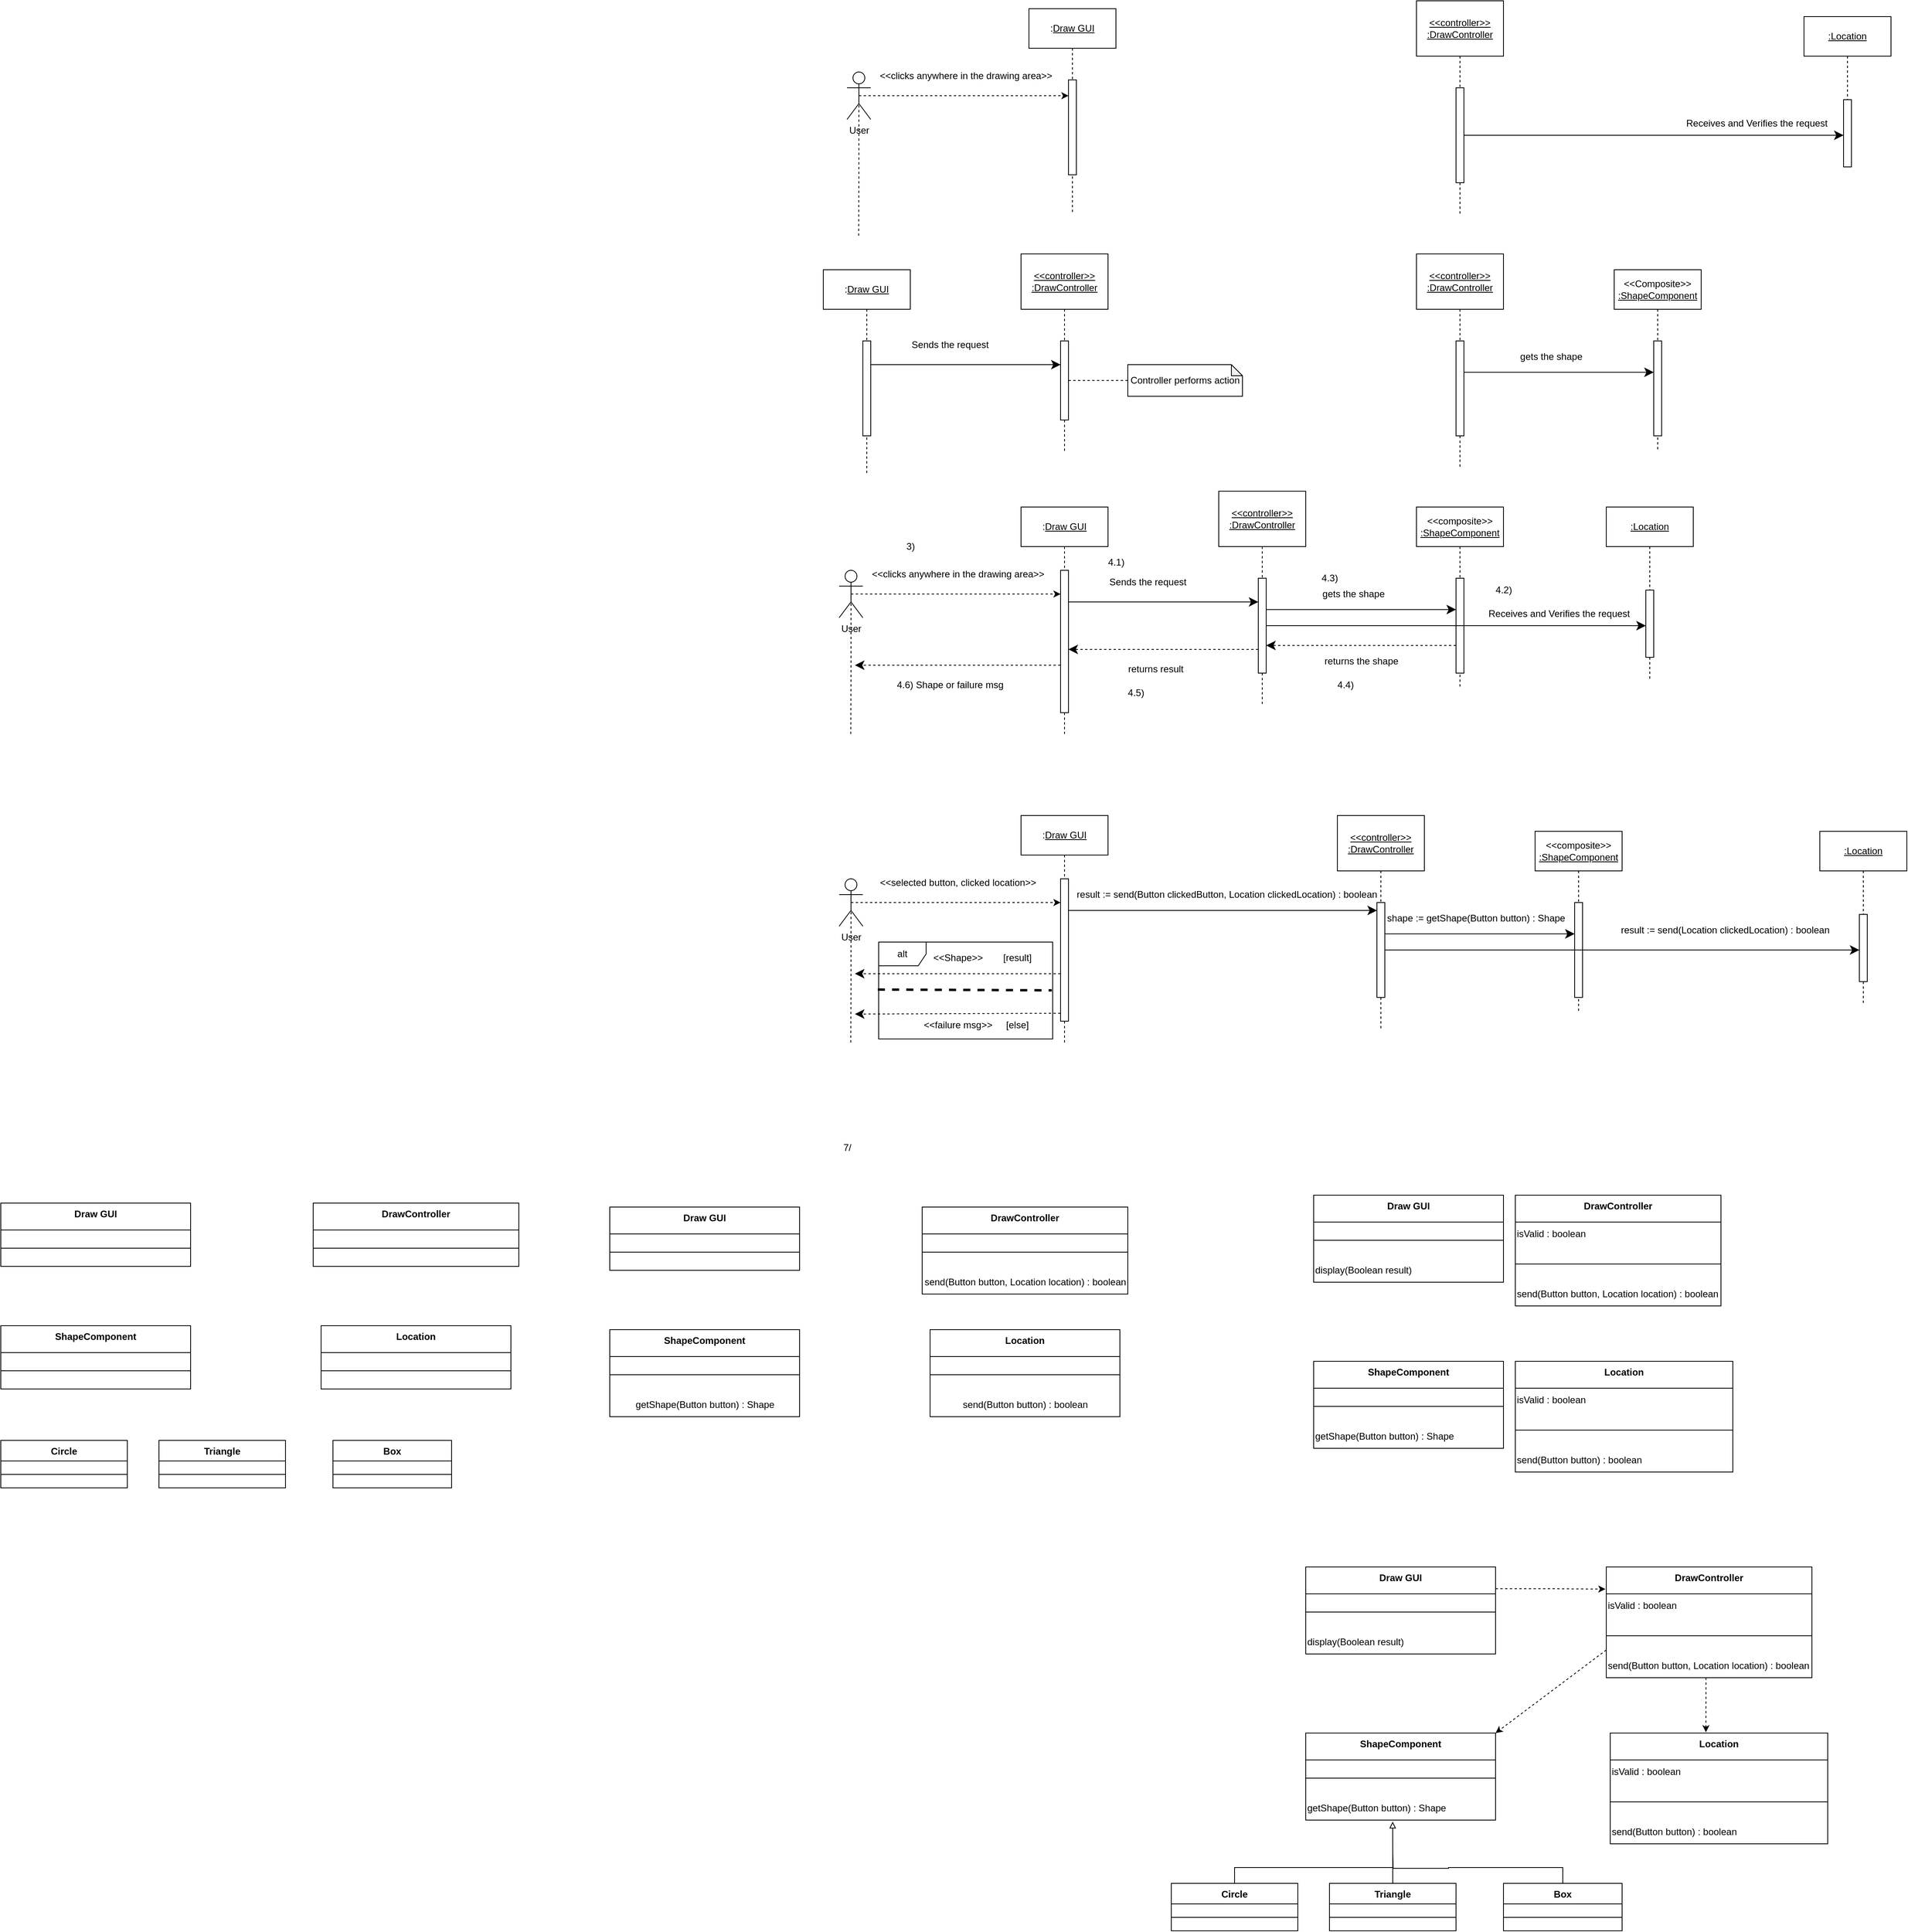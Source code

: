 <mxfile version="21.0.6" type="github">
  <diagram name="Page-1" id="wsJKUjP8j-dlg5KAnwWm">
    <mxGraphModel dx="2942" dy="1765" grid="1" gridSize="10" guides="1" tooltips="1" connect="1" arrows="1" fold="1" page="1" pageScale="1" pageWidth="850" pageHeight="1100" math="0" shadow="0">
      <root>
        <mxCell id="0" />
        <mxCell id="1" parent="0" />
        <mxCell id="RryeAwdu7izT9wX0_0Kk-31" style="edgeStyle=orthogonalEdgeStyle;rounded=0;orthogonalLoop=1;jettySize=auto;html=1;exitX=0.5;exitY=0.5;exitDx=0;exitDy=0;exitPerimeter=0;endArrow=none;endFill=0;dashed=1;" parent="1" source="RryeAwdu7izT9wX0_0Kk-33" edge="1">
          <mxGeometry relative="1" as="geometry">
            <mxPoint x="84.724" y="-120" as="targetPoint" />
          </mxGeometry>
        </mxCell>
        <mxCell id="RryeAwdu7izT9wX0_0Kk-32" style="edgeStyle=orthogonalEdgeStyle;rounded=0;orthogonalLoop=1;jettySize=auto;html=1;exitX=0.5;exitY=0.5;exitDx=0;exitDy=0;exitPerimeter=0;dashed=1;entryX=0;entryY=0.167;entryDx=0;entryDy=0;entryPerimeter=0;" parent="1" source="RryeAwdu7izT9wX0_0Kk-33" target="RryeAwdu7izT9wX0_0Kk-36" edge="1">
          <mxGeometry relative="1" as="geometry">
            <mxPoint x="340" y="-300" as="targetPoint" />
          </mxGeometry>
        </mxCell>
        <mxCell id="RryeAwdu7izT9wX0_0Kk-33" value="User" style="shape=umlActor;verticalLabelPosition=bottom;verticalAlign=top;html=1;fontStyle=0" parent="1" vertex="1">
          <mxGeometry x="70" y="-330" width="30" height="60" as="geometry" />
        </mxCell>
        <mxCell id="RryeAwdu7izT9wX0_0Kk-34" style="edgeStyle=orthogonalEdgeStyle;rounded=0;orthogonalLoop=1;jettySize=auto;html=1;exitX=0.5;exitY=1;exitDx=0;exitDy=0;dashed=1;endArrow=none;endFill=0;" parent="1" source="RryeAwdu7izT9wX0_0Kk-35" edge="1">
          <mxGeometry relative="1" as="geometry">
            <mxPoint x="355" y="-150" as="targetPoint" />
          </mxGeometry>
        </mxCell>
        <mxCell id="RryeAwdu7izT9wX0_0Kk-35" value=":&lt;u&gt;Draw GUI&lt;/u&gt;" style="html=1;whiteSpace=wrap;" parent="1" vertex="1">
          <mxGeometry x="300" y="-410" width="110" height="50" as="geometry" />
        </mxCell>
        <mxCell id="RryeAwdu7izT9wX0_0Kk-36" value="" style="html=1;points=[];perimeter=orthogonalPerimeter;outlineConnect=0;targetShapes=umlLifeline;portConstraint=eastwest;newEdgeStyle={&quot;edgeStyle&quot;:&quot;elbowEdgeStyle&quot;,&quot;elbow&quot;:&quot;vertical&quot;,&quot;curved&quot;:0,&quot;rounded&quot;:0};" parent="1" vertex="1">
          <mxGeometry x="350" y="-320" width="10" height="120" as="geometry" />
        </mxCell>
        <mxCell id="RryeAwdu7izT9wX0_0Kk-37" value="&amp;lt;&amp;lt;clicks anywhere in the drawing area&amp;gt;&amp;gt;" style="text;html=1;align=center;verticalAlign=middle;resizable=0;points=[];autosize=1;strokeColor=none;fillColor=none;" parent="1" vertex="1">
          <mxGeometry x="100" y="-340" width="240" height="30" as="geometry" />
        </mxCell>
        <mxCell id="RryeAwdu7izT9wX0_0Kk-40" style="edgeStyle=orthogonalEdgeStyle;rounded=0;orthogonalLoop=1;jettySize=auto;html=1;exitX=0.5;exitY=1;exitDx=0;exitDy=0;dashed=1;endArrow=none;endFill=0;" parent="1" source="RryeAwdu7izT9wX0_0Kk-41" edge="1">
          <mxGeometry relative="1" as="geometry">
            <mxPoint x="95" y="180" as="targetPoint" />
          </mxGeometry>
        </mxCell>
        <mxCell id="RryeAwdu7izT9wX0_0Kk-41" value=":&lt;u&gt;Draw GUI&lt;/u&gt;" style="html=1;whiteSpace=wrap;" parent="1" vertex="1">
          <mxGeometry x="40" y="-80" width="110" height="50" as="geometry" />
        </mxCell>
        <mxCell id="RryeAwdu7izT9wX0_0Kk-42" value="" style="html=1;points=[];perimeter=orthogonalPerimeter;outlineConnect=0;targetShapes=umlLifeline;portConstraint=eastwest;newEdgeStyle={&quot;edgeStyle&quot;:&quot;elbowEdgeStyle&quot;,&quot;elbow&quot;:&quot;vertical&quot;,&quot;curved&quot;:0,&quot;rounded&quot;:0};" parent="1" vertex="1">
          <mxGeometry x="90" y="10" width="10" height="120" as="geometry" />
        </mxCell>
        <mxCell id="RryeAwdu7izT9wX0_0Kk-43" style="edgeStyle=orthogonalEdgeStyle;rounded=0;orthogonalLoop=1;jettySize=auto;html=1;exitX=0.5;exitY=1;exitDx=0;exitDy=0;endArrow=none;endFill=0;dashed=1;startArrow=none;" parent="1" source="RryeAwdu7izT9wX0_0Kk-46" edge="1">
          <mxGeometry relative="1" as="geometry">
            <mxPoint x="345" y="150" as="targetPoint" />
          </mxGeometry>
        </mxCell>
        <mxCell id="RryeAwdu7izT9wX0_0Kk-44" value="&lt;div&gt;&lt;u&gt;&amp;lt;&amp;lt;controller&amp;gt;&amp;gt;&lt;/u&gt;&lt;/div&gt;&lt;div&gt;&lt;u&gt;:DrawController&lt;/u&gt;&lt;/div&gt;" style="html=1;whiteSpace=wrap;" parent="1" vertex="1">
          <mxGeometry x="290" y="-100" width="110" height="70" as="geometry" />
        </mxCell>
        <mxCell id="RryeAwdu7izT9wX0_0Kk-45" value="" style="edgeStyle=orthogonalEdgeStyle;rounded=0;orthogonalLoop=1;jettySize=auto;html=1;exitX=0.5;exitY=1;exitDx=0;exitDy=0;endArrow=none;endFill=0;dashed=1;" parent="1" source="RryeAwdu7izT9wX0_0Kk-44" target="RryeAwdu7izT9wX0_0Kk-46" edge="1">
          <mxGeometry relative="1" as="geometry">
            <mxPoint x="344.724" y="230" as="targetPoint" />
            <mxPoint x="345" y="-30" as="sourcePoint" />
            <Array as="points">
              <mxPoint x="345" y="20" />
              <mxPoint x="345" y="20" />
            </Array>
          </mxGeometry>
        </mxCell>
        <mxCell id="RryeAwdu7izT9wX0_0Kk-46" value="" style="html=1;points=[];perimeter=orthogonalPerimeter;outlineConnect=0;targetShapes=umlLifeline;portConstraint=eastwest;newEdgeStyle={&quot;edgeStyle&quot;:&quot;elbowEdgeStyle&quot;,&quot;elbow&quot;:&quot;vertical&quot;,&quot;curved&quot;:0,&quot;rounded&quot;:0};" parent="1" vertex="1">
          <mxGeometry x="340" y="10" width="10" height="100" as="geometry" />
        </mxCell>
        <mxCell id="RryeAwdu7izT9wX0_0Kk-47" value="" style="endArrow=classic;endFill=1;endSize=9;html=1;rounded=0;" parent="1" target="RryeAwdu7izT9wX0_0Kk-46" edge="1">
          <mxGeometry width="160" relative="1" as="geometry">
            <mxPoint x="100" y="40" as="sourcePoint" />
            <mxPoint x="330" y="40" as="targetPoint" />
          </mxGeometry>
        </mxCell>
        <mxCell id="RryeAwdu7izT9wX0_0Kk-49" value="Sends the request" style="text;html=1;align=center;verticalAlign=middle;resizable=0;points=[];autosize=1;strokeColor=none;fillColor=none;" parent="1" vertex="1">
          <mxGeometry x="140" width="120" height="30" as="geometry" />
        </mxCell>
        <mxCell id="RryeAwdu7izT9wX0_0Kk-52" style="edgeStyle=orthogonalEdgeStyle;rounded=0;orthogonalLoop=1;jettySize=auto;html=1;exitX=0;exitY=0.5;exitDx=0;exitDy=0;exitPerimeter=0;dashed=1;endArrow=none;endFill=0;" parent="1" source="RryeAwdu7izT9wX0_0Kk-51" target="RryeAwdu7izT9wX0_0Kk-46" edge="1">
          <mxGeometry relative="1" as="geometry" />
        </mxCell>
        <mxCell id="RryeAwdu7izT9wX0_0Kk-51" value="Controller performs action" style="shape=note;whiteSpace=wrap;html=1;backgroundOutline=1;darkOpacity=0.05;size=14;" parent="1" vertex="1">
          <mxGeometry x="425" y="40" width="145" height="40" as="geometry" />
        </mxCell>
        <mxCell id="r_VYVjSOU9-9LMy6m4NT-20" style="edgeStyle=orthogonalEdgeStyle;rounded=0;orthogonalLoop=1;jettySize=auto;html=1;exitX=0.5;exitY=0.5;exitDx=0;exitDy=0;exitPerimeter=0;endArrow=none;endFill=0;dashed=1;" parent="1" source="r_VYVjSOU9-9LMy6m4NT-23" edge="1">
          <mxGeometry relative="1" as="geometry">
            <mxPoint x="74.724" y="900" as="targetPoint" />
          </mxGeometry>
        </mxCell>
        <mxCell id="r_VYVjSOU9-9LMy6m4NT-21" style="edgeStyle=orthogonalEdgeStyle;rounded=0;orthogonalLoop=1;jettySize=auto;html=1;exitX=0.5;exitY=1;exitDx=0;exitDy=0;endArrow=none;endFill=0;dashed=1;" parent="1" edge="1">
          <mxGeometry relative="1" as="geometry">
            <mxPoint x="995" y="860" as="targetPoint" />
            <mxPoint x="995" y="680" as="sourcePoint" />
          </mxGeometry>
        </mxCell>
        <mxCell id="r_VYVjSOU9-9LMy6m4NT-22" style="edgeStyle=orthogonalEdgeStyle;rounded=0;orthogonalLoop=1;jettySize=auto;html=1;exitX=0.5;exitY=0.5;exitDx=0;exitDy=0;exitPerimeter=0;dashed=1;" parent="1" source="r_VYVjSOU9-9LMy6m4NT-23" target="r_VYVjSOU9-9LMy6m4NT-26" edge="1">
          <mxGeometry relative="1" as="geometry">
            <mxPoint x="330" y="720" as="targetPoint" />
            <Array as="points">
              <mxPoint x="270" y="720" />
              <mxPoint x="270" y="720" />
            </Array>
          </mxGeometry>
        </mxCell>
        <mxCell id="r_VYVjSOU9-9LMy6m4NT-23" value="User" style="shape=umlActor;verticalLabelPosition=bottom;verticalAlign=top;html=1;fontStyle=0" parent="1" vertex="1">
          <mxGeometry x="60" y="690" width="30" height="60" as="geometry" />
        </mxCell>
        <mxCell id="r_VYVjSOU9-9LMy6m4NT-24" style="edgeStyle=orthogonalEdgeStyle;rounded=0;orthogonalLoop=1;jettySize=auto;html=1;exitX=0.5;exitY=1;exitDx=0;exitDy=0;dashed=1;endArrow=none;endFill=0;" parent="1" source="r_VYVjSOU9-9LMy6m4NT-25" edge="1">
          <mxGeometry relative="1" as="geometry">
            <mxPoint x="345" y="900" as="targetPoint" />
          </mxGeometry>
        </mxCell>
        <mxCell id="r_VYVjSOU9-9LMy6m4NT-25" value=":&lt;u&gt;Draw GUI&lt;/u&gt;" style="html=1;whiteSpace=wrap;" parent="1" vertex="1">
          <mxGeometry x="290" y="610" width="110" height="50" as="geometry" />
        </mxCell>
        <mxCell id="r_VYVjSOU9-9LMy6m4NT-26" value="" style="html=1;points=[];perimeter=orthogonalPerimeter;outlineConnect=0;targetShapes=umlLifeline;portConstraint=eastwest;newEdgeStyle={&quot;edgeStyle&quot;:&quot;elbowEdgeStyle&quot;,&quot;elbow&quot;:&quot;vertical&quot;,&quot;curved&quot;:0,&quot;rounded&quot;:0};" parent="1" vertex="1">
          <mxGeometry x="340" y="690" width="10" height="180" as="geometry" />
        </mxCell>
        <mxCell id="r_VYVjSOU9-9LMy6m4NT-27" value="" style="html=1;points=[];perimeter=orthogonalPerimeter;outlineConnect=0;targetShapes=umlLifeline;portConstraint=eastwest;newEdgeStyle={&quot;edgeStyle&quot;:&quot;elbowEdgeStyle&quot;,&quot;elbow&quot;:&quot;vertical&quot;,&quot;curved&quot;:0,&quot;rounded&quot;:0};" parent="1" vertex="1">
          <mxGeometry x="990" y="720" width="10" height="120" as="geometry" />
        </mxCell>
        <mxCell id="r_VYVjSOU9-9LMy6m4NT-28" value="&amp;lt;&amp;lt;selected button, clicked location&amp;gt;&amp;gt;" style="text;html=1;align=center;verticalAlign=middle;resizable=0;points=[];autosize=1;strokeColor=none;fillColor=none;" parent="1" vertex="1">
          <mxGeometry x="100" y="680" width="220" height="30" as="geometry" />
        </mxCell>
        <mxCell id="r_VYVjSOU9-9LMy6m4NT-29" style="edgeStyle=orthogonalEdgeStyle;rounded=0;orthogonalLoop=1;jettySize=auto;html=1;exitX=0.5;exitY=1;exitDx=0;exitDy=0;endArrow=none;endFill=0;dashed=1;startArrow=none;" parent="1" source="r_VYVjSOU9-9LMy6m4NT-33" edge="1">
          <mxGeometry relative="1" as="geometry">
            <mxPoint x="745" y="880" as="targetPoint" />
          </mxGeometry>
        </mxCell>
        <mxCell id="r_VYVjSOU9-9LMy6m4NT-30" value="&lt;div&gt;&lt;u&gt;&amp;lt;&amp;lt;controller&amp;gt;&amp;gt;&lt;/u&gt;&lt;/div&gt;&lt;div&gt;&lt;u&gt;:DrawController&lt;/u&gt;&lt;/div&gt;" style="html=1;whiteSpace=wrap;" parent="1" vertex="1">
          <mxGeometry x="690" y="610" width="110" height="70" as="geometry" />
        </mxCell>
        <mxCell id="r_VYVjSOU9-9LMy6m4NT-32" value="" style="edgeStyle=orthogonalEdgeStyle;rounded=0;orthogonalLoop=1;jettySize=auto;html=1;exitX=0.5;exitY=1;exitDx=0;exitDy=0;endArrow=none;endFill=0;dashed=1;" parent="1" source="r_VYVjSOU9-9LMy6m4NT-30" target="r_VYVjSOU9-9LMy6m4NT-33" edge="1">
          <mxGeometry relative="1" as="geometry">
            <mxPoint x="744.724" y="940" as="targetPoint" />
            <mxPoint x="745" y="680" as="sourcePoint" />
            <Array as="points">
              <mxPoint x="745" y="730" />
              <mxPoint x="745" y="730" />
            </Array>
          </mxGeometry>
        </mxCell>
        <mxCell id="r_VYVjSOU9-9LMy6m4NT-33" value="" style="html=1;points=[];perimeter=orthogonalPerimeter;outlineConnect=0;targetShapes=umlLifeline;portConstraint=eastwest;newEdgeStyle={&quot;edgeStyle&quot;:&quot;elbowEdgeStyle&quot;,&quot;elbow&quot;:&quot;vertical&quot;,&quot;curved&quot;:0,&quot;rounded&quot;:0};" parent="1" vertex="1">
          <mxGeometry x="740" y="720" width="10" height="120" as="geometry" />
        </mxCell>
        <mxCell id="r_VYVjSOU9-9LMy6m4NT-34" value="" style="endArrow=classic;endFill=1;endSize=9;html=1;rounded=0;" parent="1" target="r_VYVjSOU9-9LMy6m4NT-33" edge="1">
          <mxGeometry width="160" relative="1" as="geometry">
            <mxPoint x="350" y="730" as="sourcePoint" />
            <mxPoint x="580" y="730" as="targetPoint" />
          </mxGeometry>
        </mxCell>
        <mxCell id="r_VYVjSOU9-9LMy6m4NT-35" value="" style="endArrow=classic;endFill=1;endSize=9;html=1;rounded=0;" parent="1" edge="1">
          <mxGeometry width="160" relative="1" as="geometry">
            <mxPoint x="750" y="759.66" as="sourcePoint" />
            <mxPoint x="990" y="759.66" as="targetPoint" />
          </mxGeometry>
        </mxCell>
        <mxCell id="r_VYVjSOU9-9LMy6m4NT-38" value="" style="endArrow=classic;endFill=1;endSize=9;html=1;rounded=0;dashed=1;" parent="1" source="r_VYVjSOU9-9LMy6m4NT-26" edge="1">
          <mxGeometry width="160" relative="1" as="geometry">
            <mxPoint x="320" y="810" as="sourcePoint" />
            <mxPoint x="80" y="810" as="targetPoint" />
          </mxGeometry>
        </mxCell>
        <mxCell id="r_VYVjSOU9-9LMy6m4NT-52" style="edgeStyle=orthogonalEdgeStyle;rounded=0;orthogonalLoop=1;jettySize=auto;html=1;exitX=0.5;exitY=1;exitDx=0;exitDy=0;dashed=1;endArrow=none;endFill=0;startArrow=none;" parent="1" source="r_VYVjSOU9-9LMy6m4NT-53" edge="1">
          <mxGeometry relative="1" as="geometry">
            <mxPoint x="1355" y="850" as="targetPoint" />
          </mxGeometry>
        </mxCell>
        <mxCell id="r_VYVjSOU9-9LMy6m4NT-51" value="&lt;u&gt;:Location&lt;/u&gt;" style="html=1;whiteSpace=wrap;" parent="1" vertex="1">
          <mxGeometry x="1300" y="630" width="110" height="50" as="geometry" />
        </mxCell>
        <mxCell id="r_VYVjSOU9-9LMy6m4NT-54" value="" style="edgeStyle=orthogonalEdgeStyle;rounded=0;orthogonalLoop=1;jettySize=auto;html=1;exitX=0.5;exitY=1;exitDx=0;exitDy=0;dashed=1;endArrow=none;endFill=0;" parent="1" source="r_VYVjSOU9-9LMy6m4NT-51" target="r_VYVjSOU9-9LMy6m4NT-53" edge="1">
          <mxGeometry relative="1" as="geometry">
            <mxPoint x="1355" y="830" as="targetPoint" />
            <mxPoint x="1355" y="680" as="sourcePoint" />
            <Array as="points">
              <mxPoint x="1355" y="800" />
            </Array>
          </mxGeometry>
        </mxCell>
        <mxCell id="r_VYVjSOU9-9LMy6m4NT-53" value="" style="html=1;points=[];perimeter=orthogonalPerimeter;outlineConnect=0;targetShapes=umlLifeline;portConstraint=eastwest;newEdgeStyle={&quot;edgeStyle&quot;:&quot;elbowEdgeStyle&quot;,&quot;elbow&quot;:&quot;vertical&quot;,&quot;curved&quot;:0,&quot;rounded&quot;:0};" parent="1" vertex="1">
          <mxGeometry x="1350" y="735" width="10" height="85" as="geometry" />
        </mxCell>
        <mxCell id="r_VYVjSOU9-9LMy6m4NT-55" value="" style="endArrow=classic;endFill=1;endSize=9;html=1;rounded=0;" parent="1" target="r_VYVjSOU9-9LMy6m4NT-53" edge="1">
          <mxGeometry width="160" relative="1" as="geometry">
            <mxPoint x="750" y="780.0" as="sourcePoint" />
            <mxPoint x="990" y="780.0" as="targetPoint" />
          </mxGeometry>
        </mxCell>
        <mxCell id="r_VYVjSOU9-9LMy6m4NT-58" value="alt" style="shape=umlFrame;whiteSpace=wrap;html=1;pointerEvents=0;" parent="1" vertex="1">
          <mxGeometry x="110" y="770" width="220" height="122.5" as="geometry" />
        </mxCell>
        <mxCell id="r_VYVjSOU9-9LMy6m4NT-59" value="" style="endArrow=none;dashed=1;endFill=0;endSize=12;html=1;rounded=0;strokeWidth=3;entryX=0.995;entryY=0.498;entryDx=0;entryDy=0;entryPerimeter=0;exitX=-0.005;exitY=0.49;exitDx=0;exitDy=0;exitPerimeter=0;edgeStyle=orthogonalEdgeStyle;" parent="1" source="r_VYVjSOU9-9LMy6m4NT-58" target="r_VYVjSOU9-9LMy6m4NT-58" edge="1">
          <mxGeometry width="160" relative="1" as="geometry">
            <mxPoint x="110" y="837.5" as="sourcePoint" />
            <mxPoint x="270" y="837.5" as="targetPoint" />
          </mxGeometry>
        </mxCell>
        <mxCell id="r_VYVjSOU9-9LMy6m4NT-63" value="&amp;lt;&amp;lt;composite&amp;gt;&amp;gt;&lt;br&gt;&lt;div&gt;&lt;u&gt;:ShapeComponent&lt;/u&gt;&lt;/div&gt;" style="html=1;whiteSpace=wrap;" parent="1" vertex="1">
          <mxGeometry x="940" y="630" width="110" height="50" as="geometry" />
        </mxCell>
        <mxCell id="r_VYVjSOU9-9LMy6m4NT-64" style="edgeStyle=orthogonalEdgeStyle;rounded=0;orthogonalLoop=1;jettySize=auto;html=1;exitX=0.5;exitY=1;exitDx=0;exitDy=0;endArrow=none;endFill=0;dashed=1;startArrow=none;" parent="1" source="r_VYVjSOU9-9LMy6m4NT-67" edge="1">
          <mxGeometry relative="1" as="geometry">
            <mxPoint x="845" y="-150" as="targetPoint" />
          </mxGeometry>
        </mxCell>
        <mxCell id="r_VYVjSOU9-9LMy6m4NT-65" value="&lt;div&gt;&lt;u&gt;&amp;lt;&amp;lt;controller&amp;gt;&amp;gt;&lt;/u&gt;&lt;/div&gt;&lt;div&gt;&lt;u&gt;:DrawController&lt;/u&gt;&lt;/div&gt;" style="html=1;whiteSpace=wrap;" parent="1" vertex="1">
          <mxGeometry x="790" y="-420" width="110" height="70" as="geometry" />
        </mxCell>
        <mxCell id="r_VYVjSOU9-9LMy6m4NT-66" value="" style="edgeStyle=orthogonalEdgeStyle;rounded=0;orthogonalLoop=1;jettySize=auto;html=1;exitX=0.5;exitY=1;exitDx=0;exitDy=0;endArrow=none;endFill=0;dashed=1;" parent="1" source="r_VYVjSOU9-9LMy6m4NT-65" target="r_VYVjSOU9-9LMy6m4NT-67" edge="1">
          <mxGeometry relative="1" as="geometry">
            <mxPoint x="844.724" y="-90" as="targetPoint" />
            <mxPoint x="845" y="-350" as="sourcePoint" />
            <Array as="points">
              <mxPoint x="845" y="-300" />
              <mxPoint x="845" y="-300" />
            </Array>
          </mxGeometry>
        </mxCell>
        <mxCell id="r_VYVjSOU9-9LMy6m4NT-67" value="" style="html=1;points=[];perimeter=orthogonalPerimeter;outlineConnect=0;targetShapes=umlLifeline;portConstraint=eastwest;newEdgeStyle={&quot;edgeStyle&quot;:&quot;elbowEdgeStyle&quot;,&quot;elbow&quot;:&quot;vertical&quot;,&quot;curved&quot;:0,&quot;rounded&quot;:0};" parent="1" vertex="1">
          <mxGeometry x="840" y="-310" width="10" height="120" as="geometry" />
        </mxCell>
        <mxCell id="r_VYVjSOU9-9LMy6m4NT-68" value="&lt;u&gt;:Location&lt;/u&gt;" style="html=1;whiteSpace=wrap;" parent="1" vertex="1">
          <mxGeometry x="1280" y="-400" width="110" height="50" as="geometry" />
        </mxCell>
        <mxCell id="r_VYVjSOU9-9LMy6m4NT-69" value="" style="edgeStyle=orthogonalEdgeStyle;rounded=0;orthogonalLoop=1;jettySize=auto;html=1;exitX=0.5;exitY=1;exitDx=0;exitDy=0;dashed=1;endArrow=none;endFill=0;" parent="1" source="r_VYVjSOU9-9LMy6m4NT-68" target="r_VYVjSOU9-9LMy6m4NT-70" edge="1">
          <mxGeometry relative="1" as="geometry">
            <mxPoint x="1335" y="-200" as="targetPoint" />
            <mxPoint x="1335" y="-350" as="sourcePoint" />
            <Array as="points">
              <mxPoint x="1335" y="-230" />
            </Array>
          </mxGeometry>
        </mxCell>
        <mxCell id="r_VYVjSOU9-9LMy6m4NT-70" value="" style="html=1;points=[];perimeter=orthogonalPerimeter;outlineConnect=0;targetShapes=umlLifeline;portConstraint=eastwest;newEdgeStyle={&quot;edgeStyle&quot;:&quot;elbowEdgeStyle&quot;,&quot;elbow&quot;:&quot;vertical&quot;,&quot;curved&quot;:0,&quot;rounded&quot;:0};" parent="1" vertex="1">
          <mxGeometry x="1330" y="-295" width="10" height="85" as="geometry" />
        </mxCell>
        <mxCell id="r_VYVjSOU9-9LMy6m4NT-71" value="" style="endArrow=classic;endFill=1;endSize=9;html=1;rounded=0;" parent="1" target="r_VYVjSOU9-9LMy6m4NT-70" edge="1">
          <mxGeometry width="160" relative="1" as="geometry">
            <mxPoint x="850" y="-250.0" as="sourcePoint" />
            <mxPoint x="1090" y="-250.0" as="targetPoint" />
          </mxGeometry>
        </mxCell>
        <mxCell id="r_VYVjSOU9-9LMy6m4NT-72" value="Receives and Verifies the request" style="text;html=1;align=center;verticalAlign=middle;resizable=0;points=[];autosize=1;strokeColor=none;fillColor=none;" parent="1" vertex="1">
          <mxGeometry x="1120" y="-280" width="200" height="30" as="geometry" />
        </mxCell>
        <mxCell id="r_VYVjSOU9-9LMy6m4NT-75" style="edgeStyle=orthogonalEdgeStyle;rounded=0;orthogonalLoop=1;jettySize=auto;html=1;exitX=0.5;exitY=1;exitDx=0;exitDy=0;endArrow=none;endFill=0;dashed=1;" parent="1" edge="1">
          <mxGeometry relative="1" as="geometry">
            <mxPoint x="1095" y="150" as="targetPoint" />
            <mxPoint x="1095" y="-30" as="sourcePoint" />
          </mxGeometry>
        </mxCell>
        <mxCell id="r_VYVjSOU9-9LMy6m4NT-76" value="" style="html=1;points=[];perimeter=orthogonalPerimeter;outlineConnect=0;targetShapes=umlLifeline;portConstraint=eastwest;newEdgeStyle={&quot;edgeStyle&quot;:&quot;elbowEdgeStyle&quot;,&quot;elbow&quot;:&quot;vertical&quot;,&quot;curved&quot;:0,&quot;rounded&quot;:0};" parent="1" vertex="1">
          <mxGeometry x="1090" y="10" width="10" height="120" as="geometry" />
        </mxCell>
        <mxCell id="r_VYVjSOU9-9LMy6m4NT-77" style="edgeStyle=orthogonalEdgeStyle;rounded=0;orthogonalLoop=1;jettySize=auto;html=1;exitX=0.5;exitY=1;exitDx=0;exitDy=0;endArrow=none;endFill=0;dashed=1;startArrow=none;" parent="1" source="r_VYVjSOU9-9LMy6m4NT-80" edge="1">
          <mxGeometry relative="1" as="geometry">
            <mxPoint x="845" y="170" as="targetPoint" />
          </mxGeometry>
        </mxCell>
        <mxCell id="r_VYVjSOU9-9LMy6m4NT-78" value="&lt;div&gt;&lt;u&gt;&amp;lt;&amp;lt;controller&amp;gt;&amp;gt;&lt;/u&gt;&lt;/div&gt;&lt;div&gt;&lt;u&gt;:DrawController&lt;/u&gt;&lt;/div&gt;" style="html=1;whiteSpace=wrap;" parent="1" vertex="1">
          <mxGeometry x="790" y="-100" width="110" height="70" as="geometry" />
        </mxCell>
        <mxCell id="r_VYVjSOU9-9LMy6m4NT-79" value="" style="edgeStyle=orthogonalEdgeStyle;rounded=0;orthogonalLoop=1;jettySize=auto;html=1;exitX=0.5;exitY=1;exitDx=0;exitDy=0;endArrow=none;endFill=0;dashed=1;" parent="1" source="r_VYVjSOU9-9LMy6m4NT-78" target="r_VYVjSOU9-9LMy6m4NT-80" edge="1">
          <mxGeometry relative="1" as="geometry">
            <mxPoint x="844.724" y="230" as="targetPoint" />
            <mxPoint x="845" y="-30" as="sourcePoint" />
            <Array as="points">
              <mxPoint x="845" y="20" />
              <mxPoint x="845" y="20" />
            </Array>
          </mxGeometry>
        </mxCell>
        <mxCell id="r_VYVjSOU9-9LMy6m4NT-80" value="" style="html=1;points=[];perimeter=orthogonalPerimeter;outlineConnect=0;targetShapes=umlLifeline;portConstraint=eastwest;newEdgeStyle={&quot;edgeStyle&quot;:&quot;elbowEdgeStyle&quot;,&quot;elbow&quot;:&quot;vertical&quot;,&quot;curved&quot;:0,&quot;rounded&quot;:0};" parent="1" vertex="1">
          <mxGeometry x="840" y="10" width="10" height="120" as="geometry" />
        </mxCell>
        <mxCell id="r_VYVjSOU9-9LMy6m4NT-81" value="" style="endArrow=classic;endFill=1;endSize=9;html=1;rounded=0;" parent="1" edge="1">
          <mxGeometry width="160" relative="1" as="geometry">
            <mxPoint x="850" y="49.66" as="sourcePoint" />
            <mxPoint x="1090" y="49.66" as="targetPoint" />
          </mxGeometry>
        </mxCell>
        <mxCell id="r_VYVjSOU9-9LMy6m4NT-82" value="gets the shape" style="text;html=1;align=center;verticalAlign=middle;resizable=0;points=[];autosize=1;strokeColor=none;fillColor=none;" parent="1" vertex="1">
          <mxGeometry x="910" y="15" width="100" height="30" as="geometry" />
        </mxCell>
        <mxCell id="r_VYVjSOU9-9LMy6m4NT-83" value="&amp;lt;&amp;lt;Composite&amp;gt;&amp;gt;&lt;br&gt;&lt;div&gt;&lt;u&gt;:ShapeComponent&lt;/u&gt;&lt;/div&gt;" style="html=1;whiteSpace=wrap;" parent="1" vertex="1">
          <mxGeometry x="1040" y="-80" width="110" height="50" as="geometry" />
        </mxCell>
        <mxCell id="r_VYVjSOU9-9LMy6m4NT-84" value="" style="endArrow=classic;endFill=1;endSize=9;html=1;rounded=0;dashed=1;" parent="1" edge="1">
          <mxGeometry width="160" relative="1" as="geometry">
            <mxPoint x="340" y="860" as="sourcePoint" />
            <mxPoint x="80" y="861" as="targetPoint" />
          </mxGeometry>
        </mxCell>
        <mxCell id="r_VYVjSOU9-9LMy6m4NT-85" value="&amp;lt;&amp;lt;Shape&amp;gt;&amp;gt;" style="text;html=1;align=center;verticalAlign=middle;resizable=0;points=[];autosize=1;strokeColor=none;fillColor=none;" parent="1" vertex="1">
          <mxGeometry x="165" y="775" width="90" height="30" as="geometry" />
        </mxCell>
        <mxCell id="r_VYVjSOU9-9LMy6m4NT-86" value="&amp;lt;&amp;lt;failure msg&amp;gt;&amp;gt;" style="text;html=1;align=center;verticalAlign=middle;resizable=0;points=[];autosize=1;strokeColor=none;fillColor=none;" parent="1" vertex="1">
          <mxGeometry x="155" y="860" width="110" height="30" as="geometry" />
        </mxCell>
        <mxCell id="r_VYVjSOU9-9LMy6m4NT-87" style="edgeStyle=orthogonalEdgeStyle;rounded=0;orthogonalLoop=1;jettySize=auto;html=1;exitX=0.5;exitY=0.5;exitDx=0;exitDy=0;exitPerimeter=0;endArrow=none;endFill=0;dashed=1;" parent="1" source="r_VYVjSOU9-9LMy6m4NT-90" edge="1">
          <mxGeometry relative="1" as="geometry">
            <mxPoint x="74.724" y="510" as="targetPoint" />
          </mxGeometry>
        </mxCell>
        <mxCell id="r_VYVjSOU9-9LMy6m4NT-88" style="edgeStyle=orthogonalEdgeStyle;rounded=0;orthogonalLoop=1;jettySize=auto;html=1;exitX=0.5;exitY=1;exitDx=0;exitDy=0;endArrow=none;endFill=0;dashed=1;" parent="1" edge="1">
          <mxGeometry relative="1" as="geometry">
            <mxPoint x="845" y="450" as="targetPoint" />
            <mxPoint x="845" y="270" as="sourcePoint" />
          </mxGeometry>
        </mxCell>
        <mxCell id="r_VYVjSOU9-9LMy6m4NT-89" style="edgeStyle=orthogonalEdgeStyle;rounded=0;orthogonalLoop=1;jettySize=auto;html=1;exitX=0.5;exitY=0.5;exitDx=0;exitDy=0;exitPerimeter=0;dashed=1;" parent="1" source="r_VYVjSOU9-9LMy6m4NT-90" target="r_VYVjSOU9-9LMy6m4NT-93" edge="1">
          <mxGeometry relative="1" as="geometry">
            <mxPoint x="330" y="330" as="targetPoint" />
            <Array as="points">
              <mxPoint x="270" y="330" />
              <mxPoint x="270" y="330" />
            </Array>
          </mxGeometry>
        </mxCell>
        <mxCell id="r_VYVjSOU9-9LMy6m4NT-90" value="User" style="shape=umlActor;verticalLabelPosition=bottom;verticalAlign=top;html=1;fontStyle=0" parent="1" vertex="1">
          <mxGeometry x="60" y="300" width="30" height="60" as="geometry" />
        </mxCell>
        <mxCell id="r_VYVjSOU9-9LMy6m4NT-91" style="edgeStyle=orthogonalEdgeStyle;rounded=0;orthogonalLoop=1;jettySize=auto;html=1;exitX=0.5;exitY=1;exitDx=0;exitDy=0;dashed=1;endArrow=none;endFill=0;" parent="1" source="r_VYVjSOU9-9LMy6m4NT-92" edge="1">
          <mxGeometry relative="1" as="geometry">
            <mxPoint x="345" y="510" as="targetPoint" />
          </mxGeometry>
        </mxCell>
        <mxCell id="r_VYVjSOU9-9LMy6m4NT-92" value=":&lt;u&gt;Draw GUI&lt;/u&gt;" style="html=1;whiteSpace=wrap;" parent="1" vertex="1">
          <mxGeometry x="290" y="220" width="110" height="50" as="geometry" />
        </mxCell>
        <mxCell id="r_VYVjSOU9-9LMy6m4NT-93" value="" style="html=1;points=[];perimeter=orthogonalPerimeter;outlineConnect=0;targetShapes=umlLifeline;portConstraint=eastwest;newEdgeStyle={&quot;edgeStyle&quot;:&quot;elbowEdgeStyle&quot;,&quot;elbow&quot;:&quot;vertical&quot;,&quot;curved&quot;:0,&quot;rounded&quot;:0};" parent="1" vertex="1">
          <mxGeometry x="340" y="300" width="10" height="180" as="geometry" />
        </mxCell>
        <mxCell id="r_VYVjSOU9-9LMy6m4NT-94" value="" style="html=1;points=[];perimeter=orthogonalPerimeter;outlineConnect=0;targetShapes=umlLifeline;portConstraint=eastwest;newEdgeStyle={&quot;edgeStyle&quot;:&quot;elbowEdgeStyle&quot;,&quot;elbow&quot;:&quot;vertical&quot;,&quot;curved&quot;:0,&quot;rounded&quot;:0};" parent="1" vertex="1">
          <mxGeometry x="840" y="310" width="10" height="120" as="geometry" />
        </mxCell>
        <mxCell id="r_VYVjSOU9-9LMy6m4NT-95" value="&amp;lt;&amp;lt;clicks anywhere in the drawing area&amp;gt;&amp;gt;" style="text;html=1;align=center;verticalAlign=middle;resizable=0;points=[];autosize=1;strokeColor=none;fillColor=none;" parent="1" vertex="1">
          <mxGeometry x="90" y="290" width="240" height="30" as="geometry" />
        </mxCell>
        <mxCell id="r_VYVjSOU9-9LMy6m4NT-96" style="edgeStyle=orthogonalEdgeStyle;rounded=0;orthogonalLoop=1;jettySize=auto;html=1;exitX=0.5;exitY=1;exitDx=0;exitDy=0;endArrow=none;endFill=0;dashed=1;startArrow=none;" parent="1" source="r_VYVjSOU9-9LMy6m4NT-99" edge="1">
          <mxGeometry relative="1" as="geometry">
            <mxPoint x="595" y="470" as="targetPoint" />
          </mxGeometry>
        </mxCell>
        <mxCell id="r_VYVjSOU9-9LMy6m4NT-97" value="&lt;div&gt;&lt;u&gt;&amp;lt;&amp;lt;controller&amp;gt;&amp;gt;&lt;/u&gt;&lt;/div&gt;&lt;div&gt;&lt;u&gt;:DrawController&lt;/u&gt;&lt;/div&gt;" style="html=1;whiteSpace=wrap;" parent="1" vertex="1">
          <mxGeometry x="540" y="200" width="110" height="70" as="geometry" />
        </mxCell>
        <mxCell id="r_VYVjSOU9-9LMy6m4NT-98" value="" style="edgeStyle=orthogonalEdgeStyle;rounded=0;orthogonalLoop=1;jettySize=auto;html=1;exitX=0.5;exitY=1;exitDx=0;exitDy=0;endArrow=none;endFill=0;dashed=1;" parent="1" source="r_VYVjSOU9-9LMy6m4NT-97" target="r_VYVjSOU9-9LMy6m4NT-99" edge="1">
          <mxGeometry relative="1" as="geometry">
            <mxPoint x="594.724" y="530" as="targetPoint" />
            <mxPoint x="595" y="270" as="sourcePoint" />
            <Array as="points">
              <mxPoint x="595" y="320" />
              <mxPoint x="595" y="320" />
            </Array>
          </mxGeometry>
        </mxCell>
        <mxCell id="r_VYVjSOU9-9LMy6m4NT-99" value="" style="html=1;points=[];perimeter=orthogonalPerimeter;outlineConnect=0;targetShapes=umlLifeline;portConstraint=eastwest;newEdgeStyle={&quot;edgeStyle&quot;:&quot;elbowEdgeStyle&quot;,&quot;elbow&quot;:&quot;vertical&quot;,&quot;curved&quot;:0,&quot;rounded&quot;:0};" parent="1" vertex="1">
          <mxGeometry x="590" y="310" width="10" height="120" as="geometry" />
        </mxCell>
        <mxCell id="r_VYVjSOU9-9LMy6m4NT-100" value="" style="endArrow=classic;endFill=1;endSize=9;html=1;rounded=0;" parent="1" target="r_VYVjSOU9-9LMy6m4NT-99" edge="1">
          <mxGeometry width="160" relative="1" as="geometry">
            <mxPoint x="350" y="340" as="sourcePoint" />
            <mxPoint x="580" y="340" as="targetPoint" />
          </mxGeometry>
        </mxCell>
        <mxCell id="r_VYVjSOU9-9LMy6m4NT-101" value="" style="endArrow=classic;endFill=1;endSize=9;html=1;rounded=0;" parent="1" edge="1">
          <mxGeometry width="160" relative="1" as="geometry">
            <mxPoint x="600" y="349.66" as="sourcePoint" />
            <mxPoint x="840" y="349.66" as="targetPoint" />
          </mxGeometry>
        </mxCell>
        <mxCell id="r_VYVjSOU9-9LMy6m4NT-102" value="" style="endArrow=classic;endFill=1;endSize=9;html=1;rounded=0;dashed=1;" parent="1" edge="1">
          <mxGeometry width="160" relative="1" as="geometry">
            <mxPoint x="840" y="395" as="sourcePoint" />
            <mxPoint x="600" y="395" as="targetPoint" />
          </mxGeometry>
        </mxCell>
        <mxCell id="r_VYVjSOU9-9LMy6m4NT-103" value="" style="endArrow=classic;endFill=1;endSize=9;html=1;rounded=0;dashed=1;" parent="1" edge="1">
          <mxGeometry width="160" relative="1" as="geometry">
            <mxPoint x="590" y="400" as="sourcePoint" />
            <mxPoint x="350" y="400" as="targetPoint" />
          </mxGeometry>
        </mxCell>
        <mxCell id="r_VYVjSOU9-9LMy6m4NT-104" value="" style="endArrow=classic;endFill=1;endSize=9;html=1;rounded=0;dashed=1;" parent="1" source="r_VYVjSOU9-9LMy6m4NT-93" edge="1">
          <mxGeometry width="160" relative="1" as="geometry">
            <mxPoint x="320" y="420" as="sourcePoint" />
            <mxPoint x="80" y="420" as="targetPoint" />
          </mxGeometry>
        </mxCell>
        <mxCell id="r_VYVjSOU9-9LMy6m4NT-105" value="Sends the request" style="text;html=1;align=center;verticalAlign=middle;resizable=0;points=[];autosize=1;strokeColor=none;fillColor=none;" parent="1" vertex="1">
          <mxGeometry x="390" y="300" width="120" height="30" as="geometry" />
        </mxCell>
        <mxCell id="r_VYVjSOU9-9LMy6m4NT-106" value="gets the shape" style="text;html=1;align=center;verticalAlign=middle;resizable=0;points=[];autosize=1;strokeColor=none;fillColor=none;" parent="1" vertex="1">
          <mxGeometry x="660" y="315" width="100" height="30" as="geometry" />
        </mxCell>
        <mxCell id="r_VYVjSOU9-9LMy6m4NT-107" value="returns the shape" style="text;html=1;align=center;verticalAlign=middle;resizable=0;points=[];autosize=1;strokeColor=none;fillColor=none;" parent="1" vertex="1">
          <mxGeometry x="660" y="400" width="120" height="30" as="geometry" />
        </mxCell>
        <mxCell id="r_VYVjSOU9-9LMy6m4NT-108" value="returns result" style="text;html=1;align=center;verticalAlign=middle;resizable=0;points=[];autosize=1;strokeColor=none;fillColor=none;" parent="1" vertex="1">
          <mxGeometry x="415" y="410" width="90" height="30" as="geometry" />
        </mxCell>
        <mxCell id="r_VYVjSOU9-9LMy6m4NT-109" value="3)" style="text;html=1;align=center;verticalAlign=middle;resizable=0;points=[];autosize=1;strokeColor=none;fillColor=none;" parent="1" vertex="1">
          <mxGeometry x="135" y="255" width="30" height="30" as="geometry" />
        </mxCell>
        <mxCell id="r_VYVjSOU9-9LMy6m4NT-110" value="4.1)" style="text;html=1;align=center;verticalAlign=middle;resizable=0;points=[];autosize=1;strokeColor=none;fillColor=none;" parent="1" vertex="1">
          <mxGeometry x="390" y="275" width="40" height="30" as="geometry" />
        </mxCell>
        <mxCell id="r_VYVjSOU9-9LMy6m4NT-111" value="4.2)" style="text;html=1;align=center;verticalAlign=middle;resizable=0;points=[];autosize=1;strokeColor=none;fillColor=none;" parent="1" vertex="1">
          <mxGeometry x="880" y="310" width="40" height="30" as="geometry" />
        </mxCell>
        <mxCell id="r_VYVjSOU9-9LMy6m4NT-112" value="4.3)" style="text;html=1;align=center;verticalAlign=middle;resizable=0;points=[];autosize=1;strokeColor=none;fillColor=none;" parent="1" vertex="1">
          <mxGeometry x="660" y="295" width="40" height="30" as="geometry" />
        </mxCell>
        <mxCell id="r_VYVjSOU9-9LMy6m4NT-113" value="4.4)" style="text;html=1;align=center;verticalAlign=middle;resizable=0;points=[];autosize=1;strokeColor=none;fillColor=none;" parent="1" vertex="1">
          <mxGeometry x="680" y="430" width="40" height="30" as="geometry" />
        </mxCell>
        <mxCell id="r_VYVjSOU9-9LMy6m4NT-114" value="4.5)" style="text;html=1;align=center;verticalAlign=middle;resizable=0;points=[];autosize=1;strokeColor=none;fillColor=none;" parent="1" vertex="1">
          <mxGeometry x="415" y="440" width="40" height="30" as="geometry" />
        </mxCell>
        <mxCell id="r_VYVjSOU9-9LMy6m4NT-115" style="edgeStyle=orthogonalEdgeStyle;rounded=0;orthogonalLoop=1;jettySize=auto;html=1;exitX=0.5;exitY=1;exitDx=0;exitDy=0;dashed=1;endArrow=none;endFill=0;startArrow=none;" parent="1" source="r_VYVjSOU9-9LMy6m4NT-118" edge="1">
          <mxGeometry relative="1" as="geometry">
            <mxPoint x="1085" y="440" as="targetPoint" />
          </mxGeometry>
        </mxCell>
        <mxCell id="r_VYVjSOU9-9LMy6m4NT-116" value="&lt;u&gt;:Location&lt;/u&gt;" style="html=1;whiteSpace=wrap;" parent="1" vertex="1">
          <mxGeometry x="1030" y="220" width="110" height="50" as="geometry" />
        </mxCell>
        <mxCell id="r_VYVjSOU9-9LMy6m4NT-117" value="" style="edgeStyle=orthogonalEdgeStyle;rounded=0;orthogonalLoop=1;jettySize=auto;html=1;exitX=0.5;exitY=1;exitDx=0;exitDy=0;dashed=1;endArrow=none;endFill=0;" parent="1" source="r_VYVjSOU9-9LMy6m4NT-116" target="r_VYVjSOU9-9LMy6m4NT-118" edge="1">
          <mxGeometry relative="1" as="geometry">
            <mxPoint x="1085" y="420" as="targetPoint" />
            <mxPoint x="1085" y="270" as="sourcePoint" />
            <Array as="points">
              <mxPoint x="1085" y="390" />
            </Array>
          </mxGeometry>
        </mxCell>
        <mxCell id="r_VYVjSOU9-9LMy6m4NT-118" value="" style="html=1;points=[];perimeter=orthogonalPerimeter;outlineConnect=0;targetShapes=umlLifeline;portConstraint=eastwest;newEdgeStyle={&quot;edgeStyle&quot;:&quot;elbowEdgeStyle&quot;,&quot;elbow&quot;:&quot;vertical&quot;,&quot;curved&quot;:0,&quot;rounded&quot;:0};" parent="1" vertex="1">
          <mxGeometry x="1080" y="325" width="10" height="85" as="geometry" />
        </mxCell>
        <mxCell id="r_VYVjSOU9-9LMy6m4NT-119" value="" style="endArrow=classic;endFill=1;endSize=9;html=1;rounded=0;" parent="1" target="r_VYVjSOU9-9LMy6m4NT-118" edge="1">
          <mxGeometry width="160" relative="1" as="geometry">
            <mxPoint x="600" y="370.0" as="sourcePoint" />
            <mxPoint x="840" y="370.0" as="targetPoint" />
          </mxGeometry>
        </mxCell>
        <mxCell id="r_VYVjSOU9-9LMy6m4NT-120" value="Receives and Verifies the request" style="text;html=1;align=center;verticalAlign=middle;resizable=0;points=[];autosize=1;strokeColor=none;fillColor=none;" parent="1" vertex="1">
          <mxGeometry x="870" y="340" width="200" height="30" as="geometry" />
        </mxCell>
        <mxCell id="r_VYVjSOU9-9LMy6m4NT-123" value="&amp;lt;&amp;lt;composite&amp;gt;&amp;gt;&lt;br&gt;&lt;div&gt;&lt;u&gt;:ShapeComponent&lt;/u&gt;&lt;/div&gt;" style="html=1;whiteSpace=wrap;" parent="1" vertex="1">
          <mxGeometry x="790" y="220" width="110" height="50" as="geometry" />
        </mxCell>
        <mxCell id="r_VYVjSOU9-9LMy6m4NT-127" value="4.6) Shape or failure msg" style="text;html=1;align=center;verticalAlign=middle;resizable=0;points=[];autosize=1;strokeColor=none;fillColor=none;" parent="1" vertex="1">
          <mxGeometry x="120" y="430" width="160" height="30" as="geometry" />
        </mxCell>
        <mxCell id="cuxbo8UpaAWtIF7eSjMz-1" value="result := send(Button clickedButton, Location clickedLocation) : boolean" style="text;html=1;align=center;verticalAlign=middle;resizable=0;points=[];autosize=1;strokeColor=none;fillColor=none;" parent="1" vertex="1">
          <mxGeometry x="350" y="695" width="400" height="30" as="geometry" />
        </mxCell>
        <mxCell id="cuxbo8UpaAWtIF7eSjMz-2" value="shape := getShape(Button button) : Shape" style="text;html=1;align=center;verticalAlign=middle;resizable=0;points=[];autosize=1;strokeColor=none;fillColor=none;" parent="1" vertex="1">
          <mxGeometry x="740" y="725" width="250" height="30" as="geometry" />
        </mxCell>
        <mxCell id="cuxbo8UpaAWtIF7eSjMz-3" value="result := send(Location clickedLocation) : boolean" style="text;html=1;align=center;verticalAlign=middle;resizable=0;points=[];autosize=1;strokeColor=none;fillColor=none;" parent="1" vertex="1">
          <mxGeometry x="1035" y="740" width="290" height="30" as="geometry" />
        </mxCell>
        <mxCell id="cuxbo8UpaAWtIF7eSjMz-4" value="[result]" style="text;html=1;align=center;verticalAlign=middle;resizable=0;points=[];autosize=1;strokeColor=none;fillColor=none;" parent="1" vertex="1">
          <mxGeometry x="255" y="775" width="60" height="30" as="geometry" />
        </mxCell>
        <mxCell id="cuxbo8UpaAWtIF7eSjMz-5" value="[else]" style="text;html=1;align=center;verticalAlign=middle;resizable=0;points=[];autosize=1;strokeColor=none;fillColor=none;" parent="1" vertex="1">
          <mxGeometry x="260" y="860" width="50" height="30" as="geometry" />
        </mxCell>
        <mxCell id="cuxbo8UpaAWtIF7eSjMz-10" value="7/" style="text;html=1;align=center;verticalAlign=middle;resizable=0;points=[];autosize=1;strokeColor=none;fillColor=none;" parent="1" vertex="1">
          <mxGeometry x="55" y="1015" width="30" height="30" as="geometry" />
        </mxCell>
        <mxCell id="cuxbo8UpaAWtIF7eSjMz-11" value="DrawController" style="swimlane;fontStyle=1;align=center;verticalAlign=top;childLayout=stackLayout;horizontal=1;startSize=34;horizontalStack=0;resizeParent=1;resizeParentMax=0;resizeLast=0;collapsible=1;marginBottom=0;html=1;whiteSpace=wrap;" parent="1" vertex="1">
          <mxGeometry x="165" y="1105" width="260" height="110" as="geometry" />
        </mxCell>
        <mxCell id="cuxbo8UpaAWtIF7eSjMz-12" value="" style="line;strokeWidth=1;fillColor=none;align=left;verticalAlign=middle;spacingTop=-1;spacingLeft=3;spacingRight=3;rotatable=0;labelPosition=right;points=[];portConstraint=eastwest;strokeColor=inherit;" parent="cuxbo8UpaAWtIF7eSjMz-11" vertex="1">
          <mxGeometry y="34" width="260" height="46" as="geometry" />
        </mxCell>
        <mxCell id="cuxbo8UpaAWtIF7eSjMz-19" value="send(Button button, Location location) : boolean" style="text;html=1;align=center;verticalAlign=middle;resizable=0;points=[];autosize=1;strokeColor=none;fillColor=none;labelPosition=center;verticalLabelPosition=middle;" parent="cuxbo8UpaAWtIF7eSjMz-11" vertex="1">
          <mxGeometry y="80" width="260" height="30" as="geometry" />
        </mxCell>
        <mxCell id="cuxbo8UpaAWtIF7eSjMz-20" value="Location" style="swimlane;fontStyle=1;align=center;verticalAlign=top;childLayout=stackLayout;horizontal=1;startSize=34;horizontalStack=0;resizeParent=1;resizeParentMax=0;resizeLast=0;collapsible=1;marginBottom=0;html=1;whiteSpace=wrap;" parent="1" vertex="1">
          <mxGeometry x="175" y="1260" width="240" height="110" as="geometry" />
        </mxCell>
        <mxCell id="cuxbo8UpaAWtIF7eSjMz-21" value="" style="line;strokeWidth=1;fillColor=none;align=left;verticalAlign=middle;spacingTop=-1;spacingLeft=3;spacingRight=3;rotatable=0;labelPosition=right;points=[];portConstraint=eastwest;strokeColor=inherit;" parent="cuxbo8UpaAWtIF7eSjMz-20" vertex="1">
          <mxGeometry y="34" width="240" height="46" as="geometry" />
        </mxCell>
        <mxCell id="cuxbo8UpaAWtIF7eSjMz-22" value="send(Button button) : boolean" style="text;html=1;align=center;verticalAlign=middle;resizable=0;points=[];autosize=1;strokeColor=none;fillColor=none;labelPosition=center;verticalLabelPosition=middle;" parent="cuxbo8UpaAWtIF7eSjMz-20" vertex="1">
          <mxGeometry y="80" width="240" height="30" as="geometry" />
        </mxCell>
        <mxCell id="cuxbo8UpaAWtIF7eSjMz-23" value="ShapeComponent" style="swimlane;fontStyle=1;align=center;verticalAlign=top;childLayout=stackLayout;horizontal=1;startSize=34;horizontalStack=0;resizeParent=1;resizeParentMax=0;resizeLast=0;collapsible=1;marginBottom=0;html=1;whiteSpace=wrap;" parent="1" vertex="1">
          <mxGeometry x="-230" y="1260" width="240" height="110" as="geometry" />
        </mxCell>
        <mxCell id="cuxbo8UpaAWtIF7eSjMz-24" value="" style="line;strokeWidth=1;fillColor=none;align=left;verticalAlign=middle;spacingTop=-1;spacingLeft=3;spacingRight=3;rotatable=0;labelPosition=right;points=[];portConstraint=eastwest;strokeColor=inherit;" parent="cuxbo8UpaAWtIF7eSjMz-23" vertex="1">
          <mxGeometry y="34" width="240" height="46" as="geometry" />
        </mxCell>
        <mxCell id="cuxbo8UpaAWtIF7eSjMz-25" value="getShape(Button button) : Shape" style="text;html=1;align=center;verticalAlign=middle;resizable=0;points=[];autosize=1;strokeColor=none;fillColor=none;labelPosition=center;verticalLabelPosition=middle;" parent="cuxbo8UpaAWtIF7eSjMz-23" vertex="1">
          <mxGeometry y="80" width="240" height="30" as="geometry" />
        </mxCell>
        <mxCell id="cuxbo8UpaAWtIF7eSjMz-26" value="Draw GUI" style="swimlane;fontStyle=1;align=center;verticalAlign=top;childLayout=stackLayout;horizontal=1;startSize=34;horizontalStack=0;resizeParent=1;resizeParentMax=0;resizeLast=0;collapsible=1;marginBottom=0;html=1;whiteSpace=wrap;" parent="1" vertex="1">
          <mxGeometry x="-230" y="1105" width="240" height="80" as="geometry" />
        </mxCell>
        <mxCell id="cuxbo8UpaAWtIF7eSjMz-27" value="" style="line;strokeWidth=1;fillColor=none;align=left;verticalAlign=middle;spacingTop=-1;spacingLeft=3;spacingRight=3;rotatable=0;labelPosition=right;points=[];portConstraint=eastwest;strokeColor=inherit;" parent="cuxbo8UpaAWtIF7eSjMz-26" vertex="1">
          <mxGeometry y="34" width="240" height="46" as="geometry" />
        </mxCell>
        <mxCell id="cuxbo8UpaAWtIF7eSjMz-29" value="DrawController" style="swimlane;fontStyle=1;align=center;verticalAlign=top;childLayout=stackLayout;horizontal=1;startSize=34;horizontalStack=0;resizeParent=1;resizeParentMax=0;resizeLast=0;collapsible=1;marginBottom=0;html=1;whiteSpace=wrap;" parent="1" vertex="1">
          <mxGeometry x="915" y="1090" width="260" height="140" as="geometry" />
        </mxCell>
        <mxCell id="cuxbo8UpaAWtIF7eSjMz-42" value="isValid : boolean" style="text;html=1;align=left;verticalAlign=middle;resizable=0;points=[];autosize=1;strokeColor=none;fillColor=none;" parent="cuxbo8UpaAWtIF7eSjMz-29" vertex="1">
          <mxGeometry y="34" width="260" height="30" as="geometry" />
        </mxCell>
        <mxCell id="cuxbo8UpaAWtIF7eSjMz-30" value="" style="line;strokeWidth=1;fillColor=none;align=left;verticalAlign=middle;spacingTop=-1;spacingLeft=3;spacingRight=3;rotatable=0;labelPosition=right;points=[];portConstraint=eastwest;strokeColor=inherit;" parent="cuxbo8UpaAWtIF7eSjMz-29" vertex="1">
          <mxGeometry y="64" width="260" height="46" as="geometry" />
        </mxCell>
        <mxCell id="cuxbo8UpaAWtIF7eSjMz-31" value="send(Button button, Location location) : boolean" style="text;html=1;align=left;verticalAlign=middle;resizable=0;points=[];autosize=1;strokeColor=none;fillColor=none;labelPosition=center;verticalLabelPosition=middle;" parent="cuxbo8UpaAWtIF7eSjMz-29" vertex="1">
          <mxGeometry y="110" width="260" height="30" as="geometry" />
        </mxCell>
        <mxCell id="cuxbo8UpaAWtIF7eSjMz-32" value="Location" style="swimlane;fontStyle=1;align=center;verticalAlign=top;childLayout=stackLayout;horizontal=1;startSize=34;horizontalStack=0;resizeParent=1;resizeParentMax=0;resizeLast=0;collapsible=1;marginBottom=0;html=1;whiteSpace=wrap;" parent="1" vertex="1">
          <mxGeometry x="915" y="1300" width="275" height="140" as="geometry" />
        </mxCell>
        <mxCell id="cuxbo8UpaAWtIF7eSjMz-43" value="isValid : boolean" style="text;html=1;align=left;verticalAlign=middle;resizable=0;points=[];autosize=1;strokeColor=none;fillColor=none;" parent="cuxbo8UpaAWtIF7eSjMz-32" vertex="1">
          <mxGeometry y="34" width="275" height="30" as="geometry" />
        </mxCell>
        <mxCell id="cuxbo8UpaAWtIF7eSjMz-33" value="" style="line;strokeWidth=1;fillColor=none;align=left;verticalAlign=middle;spacingTop=-1;spacingLeft=3;spacingRight=3;rotatable=0;labelPosition=right;points=[];portConstraint=eastwest;strokeColor=inherit;" parent="cuxbo8UpaAWtIF7eSjMz-32" vertex="1">
          <mxGeometry y="64" width="275" height="46" as="geometry" />
        </mxCell>
        <mxCell id="cuxbo8UpaAWtIF7eSjMz-34" value="send(Button button) : boolean" style="text;html=1;align=left;verticalAlign=middle;resizable=0;points=[];autosize=1;strokeColor=none;fillColor=none;labelPosition=center;verticalLabelPosition=middle;" parent="cuxbo8UpaAWtIF7eSjMz-32" vertex="1">
          <mxGeometry y="110" width="275" height="30" as="geometry" />
        </mxCell>
        <mxCell id="cuxbo8UpaAWtIF7eSjMz-35" value="ShapeComponent" style="swimlane;fontStyle=1;align=center;verticalAlign=top;childLayout=stackLayout;horizontal=1;startSize=34;horizontalStack=0;resizeParent=1;resizeParentMax=0;resizeLast=0;collapsible=1;marginBottom=0;html=1;whiteSpace=wrap;" parent="1" vertex="1">
          <mxGeometry x="660" y="1300" width="240" height="110" as="geometry" />
        </mxCell>
        <mxCell id="cuxbo8UpaAWtIF7eSjMz-36" value="" style="line;strokeWidth=1;fillColor=none;align=left;verticalAlign=middle;spacingTop=-1;spacingLeft=3;spacingRight=3;rotatable=0;labelPosition=right;points=[];portConstraint=eastwest;strokeColor=inherit;" parent="cuxbo8UpaAWtIF7eSjMz-35" vertex="1">
          <mxGeometry y="34" width="240" height="46" as="geometry" />
        </mxCell>
        <mxCell id="cuxbo8UpaAWtIF7eSjMz-37" value="getShape(Button button) : Shape" style="text;html=1;align=left;verticalAlign=middle;resizable=0;points=[];autosize=1;strokeColor=none;fillColor=none;labelPosition=center;verticalLabelPosition=middle;" parent="cuxbo8UpaAWtIF7eSjMz-35" vertex="1">
          <mxGeometry y="80" width="240" height="30" as="geometry" />
        </mxCell>
        <mxCell id="cuxbo8UpaAWtIF7eSjMz-38" value="Draw GUI" style="swimlane;fontStyle=1;align=center;verticalAlign=top;childLayout=stackLayout;horizontal=1;startSize=34;horizontalStack=0;resizeParent=1;resizeParentMax=0;resizeLast=0;collapsible=1;marginBottom=0;html=1;whiteSpace=wrap;" parent="1" vertex="1">
          <mxGeometry x="660" y="1090" width="240" height="110" as="geometry" />
        </mxCell>
        <mxCell id="cuxbo8UpaAWtIF7eSjMz-39" value="" style="line;strokeWidth=1;fillColor=none;align=left;verticalAlign=middle;spacingTop=-1;spacingLeft=3;spacingRight=3;rotatable=0;labelPosition=right;points=[];portConstraint=eastwest;strokeColor=inherit;" parent="cuxbo8UpaAWtIF7eSjMz-38" vertex="1">
          <mxGeometry y="34" width="240" height="46" as="geometry" />
        </mxCell>
        <mxCell id="cuxbo8UpaAWtIF7eSjMz-40" value="display(Boolean result)" style="text;html=1;align=left;verticalAlign=middle;resizable=0;points=[];autosize=1;strokeColor=none;fillColor=none;" parent="cuxbo8UpaAWtIF7eSjMz-38" vertex="1">
          <mxGeometry y="80" width="240" height="30" as="geometry" />
        </mxCell>
        <mxCell id="cuxbo8UpaAWtIF7eSjMz-67" style="rounded=0;orthogonalLoop=1;jettySize=auto;html=1;exitX=0;exitY=0.75;exitDx=0;exitDy=0;entryX=1;entryY=0;entryDx=0;entryDy=0;dashed=1;" parent="1" source="cuxbo8UpaAWtIF7eSjMz-50" target="cuxbo8UpaAWtIF7eSjMz-58" edge="1">
          <mxGeometry relative="1" as="geometry" />
        </mxCell>
        <mxCell id="cuxbo8UpaAWtIF7eSjMz-50" value="DrawController" style="swimlane;fontStyle=1;align=center;verticalAlign=top;childLayout=stackLayout;horizontal=1;startSize=34;horizontalStack=0;resizeParent=1;resizeParentMax=0;resizeLast=0;collapsible=1;marginBottom=0;html=1;whiteSpace=wrap;" parent="1" vertex="1">
          <mxGeometry x="1030" y="1560" width="260" height="140" as="geometry" />
        </mxCell>
        <mxCell id="cuxbo8UpaAWtIF7eSjMz-51" value="isValid : boolean" style="text;html=1;align=left;verticalAlign=middle;resizable=0;points=[];autosize=1;strokeColor=none;fillColor=none;" parent="cuxbo8UpaAWtIF7eSjMz-50" vertex="1">
          <mxGeometry y="34" width="260" height="30" as="geometry" />
        </mxCell>
        <mxCell id="cuxbo8UpaAWtIF7eSjMz-52" value="" style="line;strokeWidth=1;fillColor=none;align=left;verticalAlign=middle;spacingTop=-1;spacingLeft=3;spacingRight=3;rotatable=0;labelPosition=right;points=[];portConstraint=eastwest;strokeColor=inherit;" parent="cuxbo8UpaAWtIF7eSjMz-50" vertex="1">
          <mxGeometry y="64" width="260" height="46" as="geometry" />
        </mxCell>
        <mxCell id="cuxbo8UpaAWtIF7eSjMz-53" value="send(Button button, Location location) : boolean" style="text;html=1;align=left;verticalAlign=middle;resizable=0;points=[];autosize=1;strokeColor=none;fillColor=none;labelPosition=center;verticalLabelPosition=middle;" parent="cuxbo8UpaAWtIF7eSjMz-50" vertex="1">
          <mxGeometry y="110" width="260" height="30" as="geometry" />
        </mxCell>
        <mxCell id="cuxbo8UpaAWtIF7eSjMz-54" value="Location" style="swimlane;fontStyle=1;align=center;verticalAlign=top;childLayout=stackLayout;horizontal=1;startSize=34;horizontalStack=0;resizeParent=1;resizeParentMax=0;resizeLast=0;collapsible=1;marginBottom=0;html=1;whiteSpace=wrap;" parent="1" vertex="1">
          <mxGeometry x="1035" y="1770" width="275" height="140" as="geometry" />
        </mxCell>
        <mxCell id="cuxbo8UpaAWtIF7eSjMz-55" value="isValid : boolean" style="text;html=1;align=left;verticalAlign=middle;resizable=0;points=[];autosize=1;strokeColor=none;fillColor=none;" parent="cuxbo8UpaAWtIF7eSjMz-54" vertex="1">
          <mxGeometry y="34" width="275" height="30" as="geometry" />
        </mxCell>
        <mxCell id="cuxbo8UpaAWtIF7eSjMz-56" value="" style="line;strokeWidth=1;fillColor=none;align=left;verticalAlign=middle;spacingTop=-1;spacingLeft=3;spacingRight=3;rotatable=0;labelPosition=right;points=[];portConstraint=eastwest;strokeColor=inherit;" parent="cuxbo8UpaAWtIF7eSjMz-54" vertex="1">
          <mxGeometry y="64" width="275" height="46" as="geometry" />
        </mxCell>
        <mxCell id="cuxbo8UpaAWtIF7eSjMz-57" value="send(Button button) : boolean" style="text;html=1;align=left;verticalAlign=middle;resizable=0;points=[];autosize=1;strokeColor=none;fillColor=none;labelPosition=center;verticalLabelPosition=middle;" parent="cuxbo8UpaAWtIF7eSjMz-54" vertex="1">
          <mxGeometry y="110" width="275" height="30" as="geometry" />
        </mxCell>
        <mxCell id="cuxbo8UpaAWtIF7eSjMz-58" value="ShapeComponent" style="swimlane;fontStyle=1;align=center;verticalAlign=top;childLayout=stackLayout;horizontal=1;startSize=34;horizontalStack=0;resizeParent=1;resizeParentMax=0;resizeLast=0;collapsible=1;marginBottom=0;html=1;whiteSpace=wrap;" parent="1" vertex="1">
          <mxGeometry x="650" y="1770" width="240" height="110" as="geometry" />
        </mxCell>
        <mxCell id="cuxbo8UpaAWtIF7eSjMz-59" value="" style="line;strokeWidth=1;fillColor=none;align=left;verticalAlign=middle;spacingTop=-1;spacingLeft=3;spacingRight=3;rotatable=0;labelPosition=right;points=[];portConstraint=eastwest;strokeColor=inherit;" parent="cuxbo8UpaAWtIF7eSjMz-58" vertex="1">
          <mxGeometry y="34" width="240" height="46" as="geometry" />
        </mxCell>
        <mxCell id="cuxbo8UpaAWtIF7eSjMz-60" value="getShape(Button button) : Shape" style="text;html=1;align=left;verticalAlign=middle;resizable=0;points=[];autosize=1;strokeColor=none;fillColor=none;labelPosition=center;verticalLabelPosition=middle;" parent="cuxbo8UpaAWtIF7eSjMz-58" vertex="1">
          <mxGeometry y="80" width="240" height="30" as="geometry" />
        </mxCell>
        <mxCell id="cuxbo8UpaAWtIF7eSjMz-65" style="edgeStyle=orthogonalEdgeStyle;rounded=0;orthogonalLoop=1;jettySize=auto;html=1;exitX=1;exitY=0.25;exitDx=0;exitDy=0;entryX=-0.004;entryY=0.2;entryDx=0;entryDy=0;entryPerimeter=0;dashed=1;" parent="1" source="cuxbo8UpaAWtIF7eSjMz-61" target="cuxbo8UpaAWtIF7eSjMz-50" edge="1">
          <mxGeometry relative="1" as="geometry" />
        </mxCell>
        <mxCell id="cuxbo8UpaAWtIF7eSjMz-61" value="Draw GUI" style="swimlane;fontStyle=1;align=center;verticalAlign=top;childLayout=stackLayout;horizontal=1;startSize=34;horizontalStack=0;resizeParent=1;resizeParentMax=0;resizeLast=0;collapsible=1;marginBottom=0;html=1;whiteSpace=wrap;" parent="1" vertex="1">
          <mxGeometry x="650" y="1560" width="240" height="110" as="geometry" />
        </mxCell>
        <mxCell id="cuxbo8UpaAWtIF7eSjMz-62" value="" style="line;strokeWidth=1;fillColor=none;align=left;verticalAlign=middle;spacingTop=-1;spacingLeft=3;spacingRight=3;rotatable=0;labelPosition=right;points=[];portConstraint=eastwest;strokeColor=inherit;" parent="cuxbo8UpaAWtIF7eSjMz-61" vertex="1">
          <mxGeometry y="34" width="240" height="46" as="geometry" />
        </mxCell>
        <mxCell id="cuxbo8UpaAWtIF7eSjMz-63" value="display(Boolean result)" style="text;html=1;align=left;verticalAlign=middle;resizable=0;points=[];autosize=1;strokeColor=none;fillColor=none;" parent="cuxbo8UpaAWtIF7eSjMz-61" vertex="1">
          <mxGeometry y="80" width="240" height="30" as="geometry" />
        </mxCell>
        <mxCell id="cuxbo8UpaAWtIF7eSjMz-66" value="" style="endArrow=classic;dashed=1;endFill=1;html=1;rounded=0;exitX=0.485;exitY=1;exitDx=0;exitDy=0;exitPerimeter=0;entryX=0.44;entryY=-0.007;entryDx=0;entryDy=0;entryPerimeter=0;" parent="1" source="cuxbo8UpaAWtIF7eSjMz-53" target="cuxbo8UpaAWtIF7eSjMz-54" edge="1">
          <mxGeometry width="160" relative="1" as="geometry">
            <mxPoint x="870" y="1740" as="sourcePoint" />
            <mxPoint x="1030" y="1740" as="targetPoint" />
          </mxGeometry>
        </mxCell>
        <mxCell id="cuxbo8UpaAWtIF7eSjMz-84" style="rounded=0;orthogonalLoop=1;jettySize=auto;html=1;exitX=0.5;exitY=0;exitDx=0;exitDy=0;edgeStyle=orthogonalEdgeStyle;endArrow=none;endFill=0;" parent="1" source="cuxbo8UpaAWtIF7eSjMz-68" edge="1">
          <mxGeometry relative="1" as="geometry">
            <mxPoint x="760" y="1930" as="targetPoint" />
            <Array as="points">
              <mxPoint x="560" y="1940" />
              <mxPoint x="760" y="1940" />
            </Array>
          </mxGeometry>
        </mxCell>
        <mxCell id="cuxbo8UpaAWtIF7eSjMz-68" value="Circle" style="swimlane;fontStyle=1;align=center;verticalAlign=top;childLayout=stackLayout;horizontal=1;startSize=26;horizontalStack=0;resizeParent=1;resizeParentMax=0;resizeLast=0;collapsible=1;marginBottom=0;whiteSpace=wrap;html=1;" parent="1" vertex="1">
          <mxGeometry x="480" y="1960" width="160" height="60" as="geometry" />
        </mxCell>
        <mxCell id="cuxbo8UpaAWtIF7eSjMz-70" value="" style="line;strokeWidth=1;fillColor=none;align=left;verticalAlign=middle;spacingTop=-1;spacingLeft=3;spacingRight=3;rotatable=0;labelPosition=right;points=[];portConstraint=eastwest;strokeColor=inherit;" parent="cuxbo8UpaAWtIF7eSjMz-68" vertex="1">
          <mxGeometry y="26" width="160" height="34" as="geometry" />
        </mxCell>
        <mxCell id="cuxbo8UpaAWtIF7eSjMz-83" style="edgeStyle=orthogonalEdgeStyle;rounded=0;orthogonalLoop=1;jettySize=auto;html=1;exitX=0.5;exitY=0;exitDx=0;exitDy=0;entryX=0.458;entryY=1.067;entryDx=0;entryDy=0;entryPerimeter=0;endArrow=block;endFill=0;" parent="1" source="cuxbo8UpaAWtIF7eSjMz-72" target="cuxbo8UpaAWtIF7eSjMz-60" edge="1">
          <mxGeometry relative="1" as="geometry" />
        </mxCell>
        <mxCell id="cuxbo8UpaAWtIF7eSjMz-72" value="Triangle" style="swimlane;fontStyle=1;align=center;verticalAlign=top;childLayout=stackLayout;horizontal=1;startSize=26;horizontalStack=0;resizeParent=1;resizeParentMax=0;resizeLast=0;collapsible=1;marginBottom=0;whiteSpace=wrap;html=1;" parent="1" vertex="1">
          <mxGeometry x="680" y="1960" width="160" height="60" as="geometry" />
        </mxCell>
        <mxCell id="cuxbo8UpaAWtIF7eSjMz-74" value="" style="line;strokeWidth=1;fillColor=none;align=left;verticalAlign=middle;spacingTop=-1;spacingLeft=3;spacingRight=3;rotatable=0;labelPosition=right;points=[];portConstraint=eastwest;strokeColor=inherit;" parent="cuxbo8UpaAWtIF7eSjMz-72" vertex="1">
          <mxGeometry y="26" width="160" height="34" as="geometry" />
        </mxCell>
        <mxCell id="cuxbo8UpaAWtIF7eSjMz-85" style="edgeStyle=orthogonalEdgeStyle;rounded=0;orthogonalLoop=1;jettySize=auto;html=1;exitX=0.5;exitY=0;exitDx=0;exitDy=0;endArrow=none;endFill=0;" parent="1" source="cuxbo8UpaAWtIF7eSjMz-76" edge="1">
          <mxGeometry relative="1" as="geometry">
            <mxPoint x="760" y="1920" as="targetPoint" />
          </mxGeometry>
        </mxCell>
        <mxCell id="cuxbo8UpaAWtIF7eSjMz-76" value="Box" style="swimlane;fontStyle=1;align=center;verticalAlign=top;childLayout=stackLayout;horizontal=1;startSize=26;horizontalStack=0;resizeParent=1;resizeParentMax=0;resizeLast=0;collapsible=1;marginBottom=0;whiteSpace=wrap;html=1;" parent="1" vertex="1">
          <mxGeometry x="900" y="1960" width="150" height="60" as="geometry" />
        </mxCell>
        <mxCell id="cuxbo8UpaAWtIF7eSjMz-78" value="" style="line;strokeWidth=1;fillColor=none;align=left;verticalAlign=middle;spacingTop=-1;spacingLeft=3;spacingRight=3;rotatable=0;labelPosition=right;points=[];portConstraint=eastwest;strokeColor=inherit;" parent="cuxbo8UpaAWtIF7eSjMz-76" vertex="1">
          <mxGeometry y="26" width="150" height="34" as="geometry" />
        </mxCell>
        <mxCell id="QfCgWbnV1iRh0wjX-s3L-1" value="DrawController" style="swimlane;fontStyle=1;align=center;verticalAlign=top;childLayout=stackLayout;horizontal=1;startSize=34;horizontalStack=0;resizeParent=1;resizeParentMax=0;resizeLast=0;collapsible=1;marginBottom=0;html=1;whiteSpace=wrap;" vertex="1" parent="1">
          <mxGeometry x="-605" y="1100" width="260" height="80" as="geometry" />
        </mxCell>
        <mxCell id="QfCgWbnV1iRh0wjX-s3L-2" value="" style="line;strokeWidth=1;fillColor=none;align=left;verticalAlign=middle;spacingTop=-1;spacingLeft=3;spacingRight=3;rotatable=0;labelPosition=right;points=[];portConstraint=eastwest;strokeColor=inherit;" vertex="1" parent="QfCgWbnV1iRh0wjX-s3L-1">
          <mxGeometry y="34" width="260" height="46" as="geometry" />
        </mxCell>
        <mxCell id="QfCgWbnV1iRh0wjX-s3L-4" value="Location" style="swimlane;fontStyle=1;align=center;verticalAlign=top;childLayout=stackLayout;horizontal=1;startSize=34;horizontalStack=0;resizeParent=1;resizeParentMax=0;resizeLast=0;collapsible=1;marginBottom=0;html=1;whiteSpace=wrap;" vertex="1" parent="1">
          <mxGeometry x="-595" y="1255" width="240" height="80" as="geometry" />
        </mxCell>
        <mxCell id="QfCgWbnV1iRh0wjX-s3L-5" value="" style="line;strokeWidth=1;fillColor=none;align=left;verticalAlign=middle;spacingTop=-1;spacingLeft=3;spacingRight=3;rotatable=0;labelPosition=right;points=[];portConstraint=eastwest;strokeColor=inherit;" vertex="1" parent="QfCgWbnV1iRh0wjX-s3L-4">
          <mxGeometry y="34" width="240" height="46" as="geometry" />
        </mxCell>
        <mxCell id="QfCgWbnV1iRh0wjX-s3L-7" value="ShapeComponent" style="swimlane;fontStyle=1;align=center;verticalAlign=top;childLayout=stackLayout;horizontal=1;startSize=34;horizontalStack=0;resizeParent=1;resizeParentMax=0;resizeLast=0;collapsible=1;marginBottom=0;html=1;whiteSpace=wrap;" vertex="1" parent="1">
          <mxGeometry x="-1000" y="1255" width="240" height="80" as="geometry" />
        </mxCell>
        <mxCell id="QfCgWbnV1iRh0wjX-s3L-8" value="" style="line;strokeWidth=1;fillColor=none;align=left;verticalAlign=middle;spacingTop=-1;spacingLeft=3;spacingRight=3;rotatable=0;labelPosition=right;points=[];portConstraint=eastwest;strokeColor=inherit;" vertex="1" parent="QfCgWbnV1iRh0wjX-s3L-7">
          <mxGeometry y="34" width="240" height="46" as="geometry" />
        </mxCell>
        <mxCell id="QfCgWbnV1iRh0wjX-s3L-10" value="Draw GUI" style="swimlane;fontStyle=1;align=center;verticalAlign=top;childLayout=stackLayout;horizontal=1;startSize=34;horizontalStack=0;resizeParent=1;resizeParentMax=0;resizeLast=0;collapsible=1;marginBottom=0;html=1;whiteSpace=wrap;" vertex="1" parent="1">
          <mxGeometry x="-1000" y="1100" width="240" height="80" as="geometry" />
        </mxCell>
        <mxCell id="QfCgWbnV1iRh0wjX-s3L-11" value="" style="line;strokeWidth=1;fillColor=none;align=left;verticalAlign=middle;spacingTop=-1;spacingLeft=3;spacingRight=3;rotatable=0;labelPosition=right;points=[];portConstraint=eastwest;strokeColor=inherit;" vertex="1" parent="QfCgWbnV1iRh0wjX-s3L-10">
          <mxGeometry y="34" width="240" height="46" as="geometry" />
        </mxCell>
        <mxCell id="QfCgWbnV1iRh0wjX-s3L-12" value="Circle" style="swimlane;fontStyle=1;align=center;verticalAlign=top;childLayout=stackLayout;horizontal=1;startSize=26;horizontalStack=0;resizeParent=1;resizeParentMax=0;resizeLast=0;collapsible=1;marginBottom=0;whiteSpace=wrap;html=1;" vertex="1" parent="1">
          <mxGeometry x="-1000" y="1400" width="160" height="60" as="geometry" />
        </mxCell>
        <mxCell id="QfCgWbnV1iRh0wjX-s3L-13" value="" style="line;strokeWidth=1;fillColor=none;align=left;verticalAlign=middle;spacingTop=-1;spacingLeft=3;spacingRight=3;rotatable=0;labelPosition=right;points=[];portConstraint=eastwest;strokeColor=inherit;" vertex="1" parent="QfCgWbnV1iRh0wjX-s3L-12">
          <mxGeometry y="26" width="160" height="34" as="geometry" />
        </mxCell>
        <mxCell id="QfCgWbnV1iRh0wjX-s3L-14" value="Triangle" style="swimlane;fontStyle=1;align=center;verticalAlign=top;childLayout=stackLayout;horizontal=1;startSize=26;horizontalStack=0;resizeParent=1;resizeParentMax=0;resizeLast=0;collapsible=1;marginBottom=0;whiteSpace=wrap;html=1;" vertex="1" parent="1">
          <mxGeometry x="-800" y="1400" width="160" height="60" as="geometry" />
        </mxCell>
        <mxCell id="QfCgWbnV1iRh0wjX-s3L-15" value="" style="line;strokeWidth=1;fillColor=none;align=left;verticalAlign=middle;spacingTop=-1;spacingLeft=3;spacingRight=3;rotatable=0;labelPosition=right;points=[];portConstraint=eastwest;strokeColor=inherit;" vertex="1" parent="QfCgWbnV1iRh0wjX-s3L-14">
          <mxGeometry y="26" width="160" height="34" as="geometry" />
        </mxCell>
        <mxCell id="QfCgWbnV1iRh0wjX-s3L-16" value="Box" style="swimlane;fontStyle=1;align=center;verticalAlign=top;childLayout=stackLayout;horizontal=1;startSize=26;horizontalStack=0;resizeParent=1;resizeParentMax=0;resizeLast=0;collapsible=1;marginBottom=0;whiteSpace=wrap;html=1;" vertex="1" parent="1">
          <mxGeometry x="-580" y="1400" width="150" height="60" as="geometry" />
        </mxCell>
        <mxCell id="QfCgWbnV1iRh0wjX-s3L-17" value="" style="line;strokeWidth=1;fillColor=none;align=left;verticalAlign=middle;spacingTop=-1;spacingLeft=3;spacingRight=3;rotatable=0;labelPosition=right;points=[];portConstraint=eastwest;strokeColor=inherit;" vertex="1" parent="QfCgWbnV1iRh0wjX-s3L-16">
          <mxGeometry y="26" width="150" height="34" as="geometry" />
        </mxCell>
      </root>
    </mxGraphModel>
  </diagram>
</mxfile>
